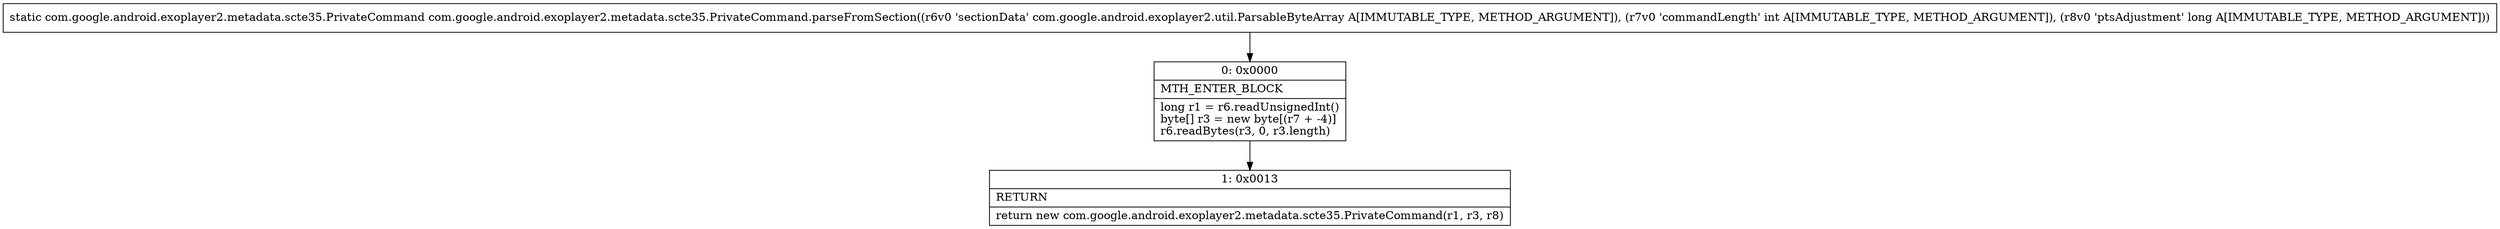 digraph "CFG forcom.google.android.exoplayer2.metadata.scte35.PrivateCommand.parseFromSection(Lcom\/google\/android\/exoplayer2\/util\/ParsableByteArray;IJ)Lcom\/google\/android\/exoplayer2\/metadata\/scte35\/PrivateCommand;" {
Node_0 [shape=record,label="{0\:\ 0x0000|MTH_ENTER_BLOCK\l|long r1 = r6.readUnsignedInt()\lbyte[] r3 = new byte[(r7 + \-4)]\lr6.readBytes(r3, 0, r3.length)\l}"];
Node_1 [shape=record,label="{1\:\ 0x0013|RETURN\l|return new com.google.android.exoplayer2.metadata.scte35.PrivateCommand(r1, r3, r8)\l}"];
MethodNode[shape=record,label="{static com.google.android.exoplayer2.metadata.scte35.PrivateCommand com.google.android.exoplayer2.metadata.scte35.PrivateCommand.parseFromSection((r6v0 'sectionData' com.google.android.exoplayer2.util.ParsableByteArray A[IMMUTABLE_TYPE, METHOD_ARGUMENT]), (r7v0 'commandLength' int A[IMMUTABLE_TYPE, METHOD_ARGUMENT]), (r8v0 'ptsAdjustment' long A[IMMUTABLE_TYPE, METHOD_ARGUMENT])) }"];
MethodNode -> Node_0;
Node_0 -> Node_1;
}

